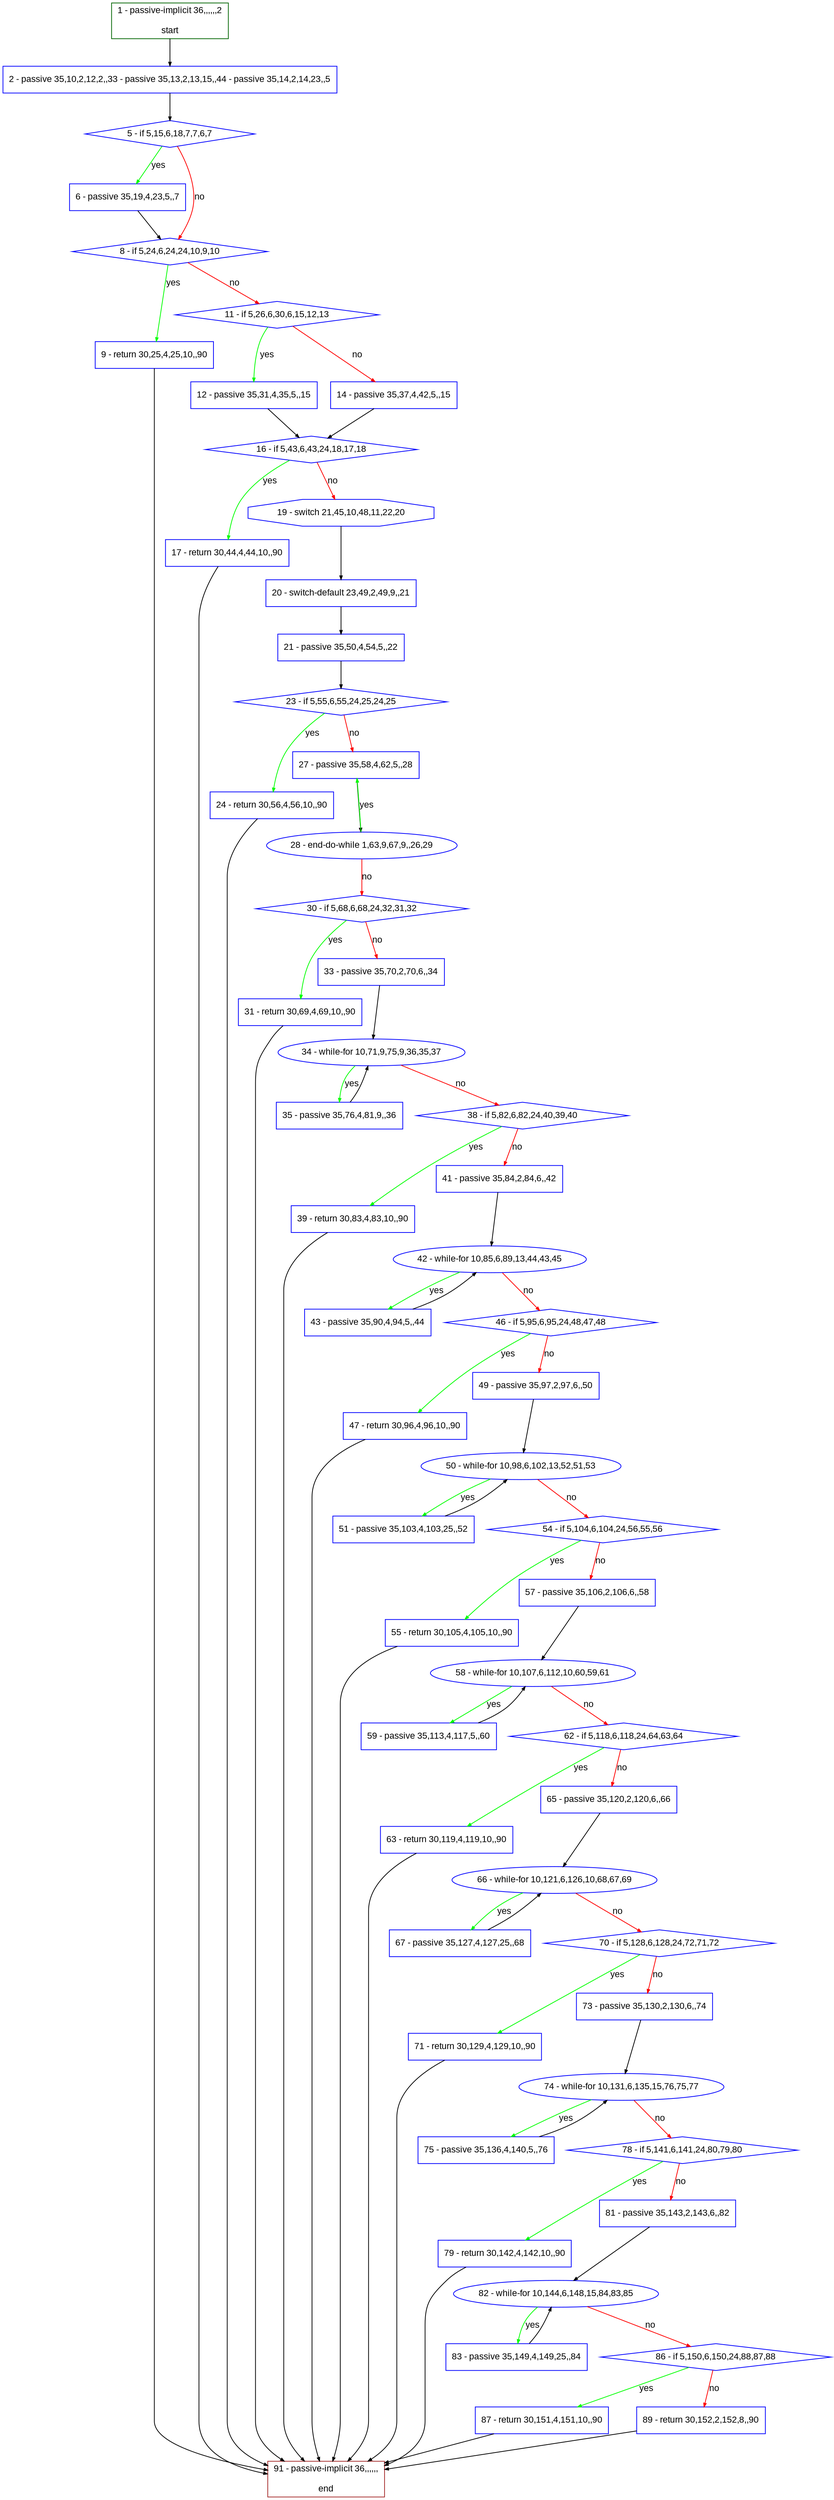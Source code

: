digraph "" {
  graph [bgcolor="white", fillcolor="#FFFFCC", pack="true", packmode="clust", fontname="Arial", label="", fontsize="12", compound="true", style="rounded,filled"];
  node [node_initialized="no", fillcolor="white", fontname="Arial", label="", color="grey", fontsize="12", fixedsize="false", compound="true", shape="rectangle", style="filled"];
  edge [arrowtail="none", lhead="", fontcolor="black", fontname="Arial", label="", color="black", fontsize="12", arrowhead="normal", arrowsize="0.5", compound="true", ltail="", dir="forward"];
  __N1 [fillcolor="#ffffff", label="2 - passive 35,10,2,12,2,,33 - passive 35,13,2,13,15,,44 - passive 35,14,2,14,23,,5", color="#0000ff", shape="box", style="filled"];
  __N2 [fillcolor="#ffffff", label="1 - passive-implicit 36,,,,,,2\n\nstart", color="#006400", shape="box", style="filled"];
  __N3 [fillcolor="#ffffff", label="5 - if 5,15,6,18,7,7,6,7", color="#0000ff", shape="diamond", style="filled"];
  __N4 [fillcolor="#ffffff", label="6 - passive 35,19,4,23,5,,7", color="#0000ff", shape="box", style="filled"];
  __N5 [fillcolor="#ffffff", label="8 - if 5,24,6,24,24,10,9,10", color="#0000ff", shape="diamond", style="filled"];
  __N6 [fillcolor="#ffffff", label="9 - return 30,25,4,25,10,,90", color="#0000ff", shape="box", style="filled"];
  __N7 [fillcolor="#ffffff", label="11 - if 5,26,6,30,6,15,12,13", color="#0000ff", shape="diamond", style="filled"];
  __N8 [fillcolor="#ffffff", label="91 - passive-implicit 36,,,,,,\n\nend", color="#a52a2a", shape="box", style="filled"];
  __N9 [fillcolor="#ffffff", label="12 - passive 35,31,4,35,5,,15", color="#0000ff", shape="box", style="filled"];
  __N10 [fillcolor="#ffffff", label="14 - passive 35,37,4,42,5,,15", color="#0000ff", shape="box", style="filled"];
  __N11 [fillcolor="#ffffff", label="16 - if 5,43,6,43,24,18,17,18", color="#0000ff", shape="diamond", style="filled"];
  __N12 [fillcolor="#ffffff", label="17 - return 30,44,4,44,10,,90", color="#0000ff", shape="box", style="filled"];
  __N13 [fillcolor="#ffffff", label="19 - switch 21,45,10,48,11,22,20", color="#0000ff", shape="octagon", style="filled"];
  __N14 [fillcolor="#ffffff", label="20 - switch-default 23,49,2,49,9,,21", color="#0000ff", shape="box", style="filled"];
  __N15 [fillcolor="#ffffff", label="21 - passive 35,50,4,54,5,,22", color="#0000ff", shape="box", style="filled"];
  __N16 [fillcolor="#ffffff", label="23 - if 5,55,6,55,24,25,24,25", color="#0000ff", shape="diamond", style="filled"];
  __N17 [fillcolor="#ffffff", label="24 - return 30,56,4,56,10,,90", color="#0000ff", shape="box", style="filled"];
  __N18 [fillcolor="#ffffff", label="27 - passive 35,58,4,62,5,,28", color="#0000ff", shape="box", style="filled"];
  __N19 [fillcolor="#ffffff", label="28 - end-do-while 1,63,9,67,9,,26,29", color="#0000ff", shape="oval", style="filled"];
  __N20 [fillcolor="#ffffff", label="30 - if 5,68,6,68,24,32,31,32", color="#0000ff", shape="diamond", style="filled"];
  __N21 [fillcolor="#ffffff", label="31 - return 30,69,4,69,10,,90", color="#0000ff", shape="box", style="filled"];
  __N22 [fillcolor="#ffffff", label="33 - passive 35,70,2,70,6,,34", color="#0000ff", shape="box", style="filled"];
  __N23 [fillcolor="#ffffff", label="34 - while-for 10,71,9,75,9,36,35,37", color="#0000ff", shape="oval", style="filled"];
  __N24 [fillcolor="#ffffff", label="35 - passive 35,76,4,81,9,,36", color="#0000ff", shape="box", style="filled"];
  __N25 [fillcolor="#ffffff", label="38 - if 5,82,6,82,24,40,39,40", color="#0000ff", shape="diamond", style="filled"];
  __N26 [fillcolor="#ffffff", label="39 - return 30,83,4,83,10,,90", color="#0000ff", shape="box", style="filled"];
  __N27 [fillcolor="#ffffff", label="41 - passive 35,84,2,84,6,,42", color="#0000ff", shape="box", style="filled"];
  __N28 [fillcolor="#ffffff", label="42 - while-for 10,85,6,89,13,44,43,45", color="#0000ff", shape="oval", style="filled"];
  __N29 [fillcolor="#ffffff", label="43 - passive 35,90,4,94,5,,44", color="#0000ff", shape="box", style="filled"];
  __N30 [fillcolor="#ffffff", label="46 - if 5,95,6,95,24,48,47,48", color="#0000ff", shape="diamond", style="filled"];
  __N31 [fillcolor="#ffffff", label="47 - return 30,96,4,96,10,,90", color="#0000ff", shape="box", style="filled"];
  __N32 [fillcolor="#ffffff", label="49 - passive 35,97,2,97,6,,50", color="#0000ff", shape="box", style="filled"];
  __N33 [fillcolor="#ffffff", label="50 - while-for 10,98,6,102,13,52,51,53", color="#0000ff", shape="oval", style="filled"];
  __N34 [fillcolor="#ffffff", label="51 - passive 35,103,4,103,25,,52", color="#0000ff", shape="box", style="filled"];
  __N35 [fillcolor="#ffffff", label="54 - if 5,104,6,104,24,56,55,56", color="#0000ff", shape="diamond", style="filled"];
  __N36 [fillcolor="#ffffff", label="55 - return 30,105,4,105,10,,90", color="#0000ff", shape="box", style="filled"];
  __N37 [fillcolor="#ffffff", label="57 - passive 35,106,2,106,6,,58", color="#0000ff", shape="box", style="filled"];
  __N38 [fillcolor="#ffffff", label="58 - while-for 10,107,6,112,10,60,59,61", color="#0000ff", shape="oval", style="filled"];
  __N39 [fillcolor="#ffffff", label="59 - passive 35,113,4,117,5,,60", color="#0000ff", shape="box", style="filled"];
  __N40 [fillcolor="#ffffff", label="62 - if 5,118,6,118,24,64,63,64", color="#0000ff", shape="diamond", style="filled"];
  __N41 [fillcolor="#ffffff", label="63 - return 30,119,4,119,10,,90", color="#0000ff", shape="box", style="filled"];
  __N42 [fillcolor="#ffffff", label="65 - passive 35,120,2,120,6,,66", color="#0000ff", shape="box", style="filled"];
  __N43 [fillcolor="#ffffff", label="66 - while-for 10,121,6,126,10,68,67,69", color="#0000ff", shape="oval", style="filled"];
  __N44 [fillcolor="#ffffff", label="67 - passive 35,127,4,127,25,,68", color="#0000ff", shape="box", style="filled"];
  __N45 [fillcolor="#ffffff", label="70 - if 5,128,6,128,24,72,71,72", color="#0000ff", shape="diamond", style="filled"];
  __N46 [fillcolor="#ffffff", label="71 - return 30,129,4,129,10,,90", color="#0000ff", shape="box", style="filled"];
  __N47 [fillcolor="#ffffff", label="73 - passive 35,130,2,130,6,,74", color="#0000ff", shape="box", style="filled"];
  __N48 [fillcolor="#ffffff", label="74 - while-for 10,131,6,135,15,76,75,77", color="#0000ff", shape="oval", style="filled"];
  __N49 [fillcolor="#ffffff", label="75 - passive 35,136,4,140,5,,76", color="#0000ff", shape="box", style="filled"];
  __N50 [fillcolor="#ffffff", label="78 - if 5,141,6,141,24,80,79,80", color="#0000ff", shape="diamond", style="filled"];
  __N51 [fillcolor="#ffffff", label="79 - return 30,142,4,142,10,,90", color="#0000ff", shape="box", style="filled"];
  __N52 [fillcolor="#ffffff", label="81 - passive 35,143,2,143,6,,82", color="#0000ff", shape="box", style="filled"];
  __N53 [fillcolor="#ffffff", label="82 - while-for 10,144,6,148,15,84,83,85", color="#0000ff", shape="oval", style="filled"];
  __N54 [fillcolor="#ffffff", label="83 - passive 35,149,4,149,25,,84", color="#0000ff", shape="box", style="filled"];
  __N55 [fillcolor="#ffffff", label="86 - if 5,150,6,150,24,88,87,88", color="#0000ff", shape="diamond", style="filled"];
  __N56 [fillcolor="#ffffff", label="87 - return 30,151,4,151,10,,90", color="#0000ff", shape="box", style="filled"];
  __N57 [fillcolor="#ffffff", label="89 - return 30,152,2,152,8,,90", color="#0000ff", shape="box", style="filled"];
  __N2 -> __N1 [arrowtail="none", color="#000000", label="", arrowhead="normal", dir="forward"];
  __N1 -> __N3 [arrowtail="none", color="#000000", label="", arrowhead="normal", dir="forward"];
  __N3 -> __N4 [arrowtail="none", color="#00ff00", label="yes", arrowhead="normal", dir="forward"];
  __N3 -> __N5 [arrowtail="none", color="#ff0000", label="no", arrowhead="normal", dir="forward"];
  __N4 -> __N5 [arrowtail="none", color="#000000", label="", arrowhead="normal", dir="forward"];
  __N5 -> __N6 [arrowtail="none", color="#00ff00", label="yes", arrowhead="normal", dir="forward"];
  __N5 -> __N7 [arrowtail="none", color="#ff0000", label="no", arrowhead="normal", dir="forward"];
  __N6 -> __N8 [arrowtail="none", color="#000000", label="", arrowhead="normal", dir="forward"];
  __N7 -> __N9 [arrowtail="none", color="#00ff00", label="yes", arrowhead="normal", dir="forward"];
  __N7 -> __N10 [arrowtail="none", color="#ff0000", label="no", arrowhead="normal", dir="forward"];
  __N9 -> __N11 [arrowtail="none", color="#000000", label="", arrowhead="normal", dir="forward"];
  __N10 -> __N11 [arrowtail="none", color="#000000", label="", arrowhead="normal", dir="forward"];
  __N11 -> __N12 [arrowtail="none", color="#00ff00", label="yes", arrowhead="normal", dir="forward"];
  __N11 -> __N13 [arrowtail="none", color="#ff0000", label="no", arrowhead="normal", dir="forward"];
  __N12 -> __N8 [arrowtail="none", color="#000000", label="", arrowhead="normal", dir="forward"];
  __N13 -> __N14 [arrowtail="none", color="#000000", label="", arrowhead="normal", dir="forward"];
  __N14 -> __N15 [arrowtail="none", color="#000000", label="", arrowhead="normal", dir="forward"];
  __N15 -> __N16 [arrowtail="none", color="#000000", label="", arrowhead="normal", dir="forward"];
  __N16 -> __N17 [arrowtail="none", color="#00ff00", label="yes", arrowhead="normal", dir="forward"];
  __N16 -> __N18 [arrowtail="none", color="#ff0000", label="no", arrowhead="normal", dir="forward"];
  __N17 -> __N8 [arrowtail="none", color="#000000", label="", arrowhead="normal", dir="forward"];
  __N18 -> __N19 [arrowtail="none", color="#000000", label="", arrowhead="normal", dir="forward"];
  __N19 -> __N18 [arrowtail="none", color="#00ff00", label="yes", arrowhead="normal", dir="forward"];
  __N19 -> __N20 [arrowtail="none", color="#ff0000", label="no", arrowhead="normal", dir="forward"];
  __N20 -> __N21 [arrowtail="none", color="#00ff00", label="yes", arrowhead="normal", dir="forward"];
  __N20 -> __N22 [arrowtail="none", color="#ff0000", label="no", arrowhead="normal", dir="forward"];
  __N21 -> __N8 [arrowtail="none", color="#000000", label="", arrowhead="normal", dir="forward"];
  __N22 -> __N23 [arrowtail="none", color="#000000", label="", arrowhead="normal", dir="forward"];
  __N23 -> __N24 [arrowtail="none", color="#00ff00", label="yes", arrowhead="normal", dir="forward"];
  __N24 -> __N23 [arrowtail="none", color="#000000", label="", arrowhead="normal", dir="forward"];
  __N23 -> __N25 [arrowtail="none", color="#ff0000", label="no", arrowhead="normal", dir="forward"];
  __N25 -> __N26 [arrowtail="none", color="#00ff00", label="yes", arrowhead="normal", dir="forward"];
  __N25 -> __N27 [arrowtail="none", color="#ff0000", label="no", arrowhead="normal", dir="forward"];
  __N26 -> __N8 [arrowtail="none", color="#000000", label="", arrowhead="normal", dir="forward"];
  __N27 -> __N28 [arrowtail="none", color="#000000", label="", arrowhead="normal", dir="forward"];
  __N28 -> __N29 [arrowtail="none", color="#00ff00", label="yes", arrowhead="normal", dir="forward"];
  __N29 -> __N28 [arrowtail="none", color="#000000", label="", arrowhead="normal", dir="forward"];
  __N28 -> __N30 [arrowtail="none", color="#ff0000", label="no", arrowhead="normal", dir="forward"];
  __N30 -> __N31 [arrowtail="none", color="#00ff00", label="yes", arrowhead="normal", dir="forward"];
  __N30 -> __N32 [arrowtail="none", color="#ff0000", label="no", arrowhead="normal", dir="forward"];
  __N31 -> __N8 [arrowtail="none", color="#000000", label="", arrowhead="normal", dir="forward"];
  __N32 -> __N33 [arrowtail="none", color="#000000", label="", arrowhead="normal", dir="forward"];
  __N33 -> __N34 [arrowtail="none", color="#00ff00", label="yes", arrowhead="normal", dir="forward"];
  __N34 -> __N33 [arrowtail="none", color="#000000", label="", arrowhead="normal", dir="forward"];
  __N33 -> __N35 [arrowtail="none", color="#ff0000", label="no", arrowhead="normal", dir="forward"];
  __N35 -> __N36 [arrowtail="none", color="#00ff00", label="yes", arrowhead="normal", dir="forward"];
  __N35 -> __N37 [arrowtail="none", color="#ff0000", label="no", arrowhead="normal", dir="forward"];
  __N36 -> __N8 [arrowtail="none", color="#000000", label="", arrowhead="normal", dir="forward"];
  __N37 -> __N38 [arrowtail="none", color="#000000", label="", arrowhead="normal", dir="forward"];
  __N38 -> __N39 [arrowtail="none", color="#00ff00", label="yes", arrowhead="normal", dir="forward"];
  __N39 -> __N38 [arrowtail="none", color="#000000", label="", arrowhead="normal", dir="forward"];
  __N38 -> __N40 [arrowtail="none", color="#ff0000", label="no", arrowhead="normal", dir="forward"];
  __N40 -> __N41 [arrowtail="none", color="#00ff00", label="yes", arrowhead="normal", dir="forward"];
  __N40 -> __N42 [arrowtail="none", color="#ff0000", label="no", arrowhead="normal", dir="forward"];
  __N41 -> __N8 [arrowtail="none", color="#000000", label="", arrowhead="normal", dir="forward"];
  __N42 -> __N43 [arrowtail="none", color="#000000", label="", arrowhead="normal", dir="forward"];
  __N43 -> __N44 [arrowtail="none", color="#00ff00", label="yes", arrowhead="normal", dir="forward"];
  __N44 -> __N43 [arrowtail="none", color="#000000", label="", arrowhead="normal", dir="forward"];
  __N43 -> __N45 [arrowtail="none", color="#ff0000", label="no", arrowhead="normal", dir="forward"];
  __N45 -> __N46 [arrowtail="none", color="#00ff00", label="yes", arrowhead="normal", dir="forward"];
  __N45 -> __N47 [arrowtail="none", color="#ff0000", label="no", arrowhead="normal", dir="forward"];
  __N46 -> __N8 [arrowtail="none", color="#000000", label="", arrowhead="normal", dir="forward"];
  __N47 -> __N48 [arrowtail="none", color="#000000", label="", arrowhead="normal", dir="forward"];
  __N48 -> __N49 [arrowtail="none", color="#00ff00", label="yes", arrowhead="normal", dir="forward"];
  __N49 -> __N48 [arrowtail="none", color="#000000", label="", arrowhead="normal", dir="forward"];
  __N48 -> __N50 [arrowtail="none", color="#ff0000", label="no", arrowhead="normal", dir="forward"];
  __N50 -> __N51 [arrowtail="none", color="#00ff00", label="yes", arrowhead="normal", dir="forward"];
  __N50 -> __N52 [arrowtail="none", color="#ff0000", label="no", arrowhead="normal", dir="forward"];
  __N51 -> __N8 [arrowtail="none", color="#000000", label="", arrowhead="normal", dir="forward"];
  __N52 -> __N53 [arrowtail="none", color="#000000", label="", arrowhead="normal", dir="forward"];
  __N53 -> __N54 [arrowtail="none", color="#00ff00", label="yes", arrowhead="normal", dir="forward"];
  __N54 -> __N53 [arrowtail="none", color="#000000", label="", arrowhead="normal", dir="forward"];
  __N53 -> __N55 [arrowtail="none", color="#ff0000", label="no", arrowhead="normal", dir="forward"];
  __N55 -> __N56 [arrowtail="none", color="#00ff00", label="yes", arrowhead="normal", dir="forward"];
  __N55 -> __N57 [arrowtail="none", color="#ff0000", label="no", arrowhead="normal", dir="forward"];
  __N56 -> __N8 [arrowtail="none", color="#000000", label="", arrowhead="normal", dir="forward"];
  __N57 -> __N8 [arrowtail="none", color="#000000", label="", arrowhead="normal", dir="forward"];
}
